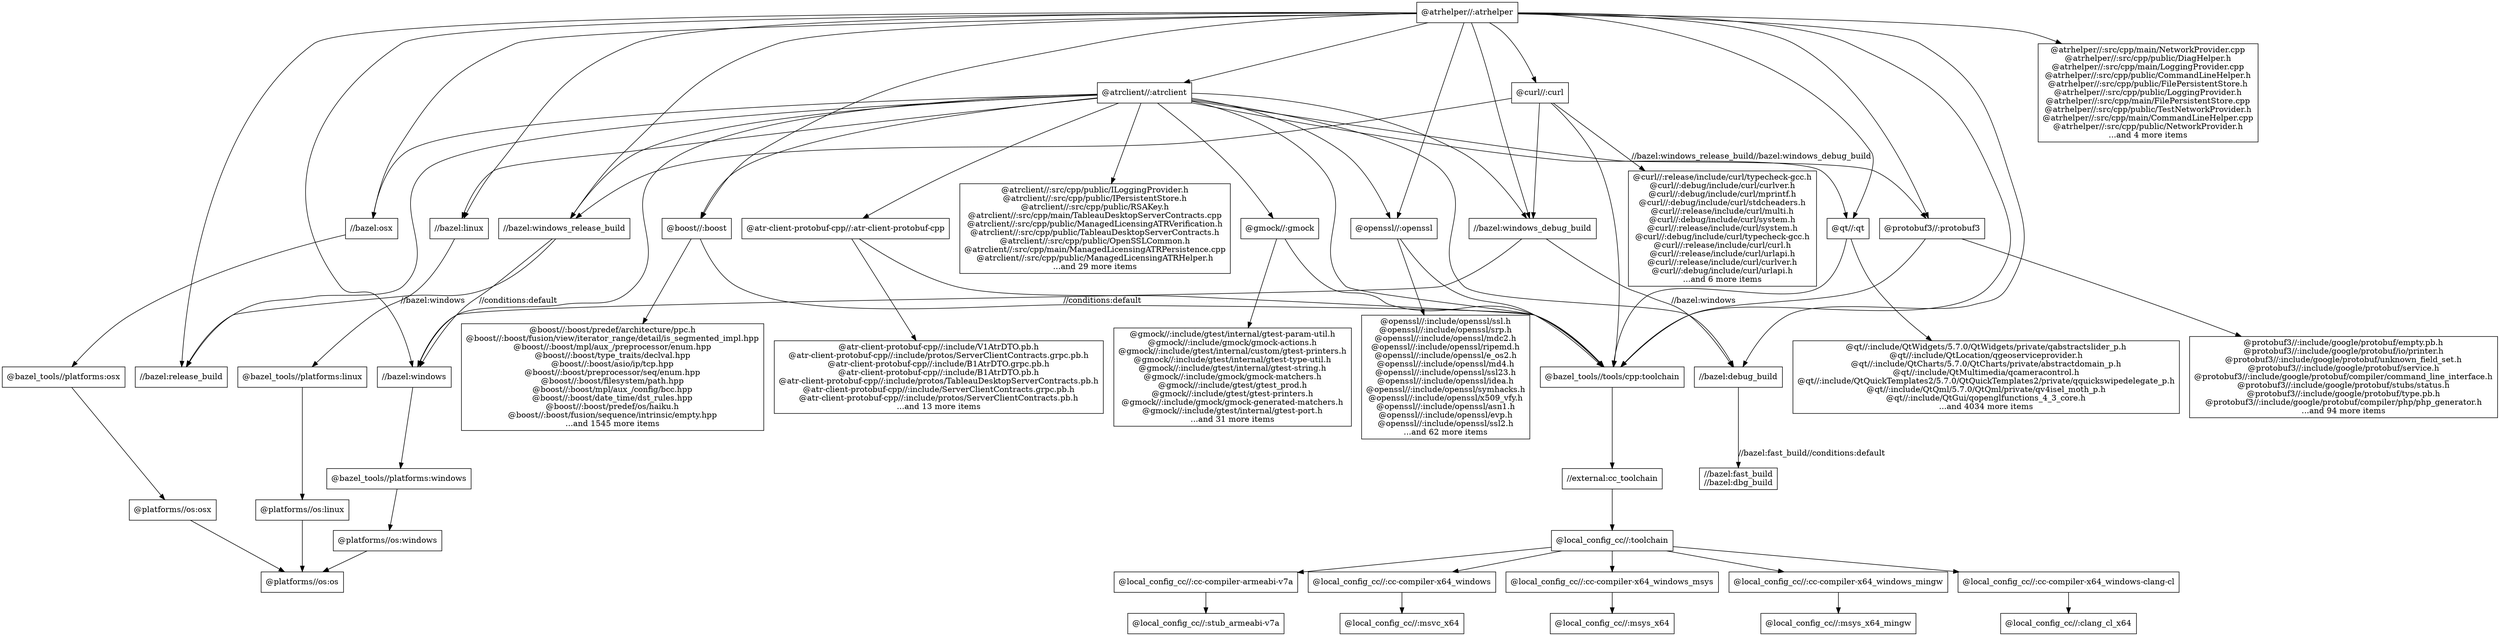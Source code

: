 digraph mygraph {
	graph [bb="0,0,3879.5,1133"];
	node [label="\N",
		shape=box
	];
	"@atrhelper//:atrhelper"	 [height=0.5,
		pos="1119.5,1115",
		width=1.8889];
	"@atrclient//:atrclient"	 [height=0.5,
		pos="1282.5,973.5",
		width=1.7639];
	"@atrhelper//:atrhelper" -> "@atrclient//:atrclient"	 [pos="e,1262.6,991.53 1139.5,1096.9 1168.4,1072.1 1222,1026.3 1254.8,998.24"];
	"//bazel:linux"	 [height=0.5,
		pos="1119.5,734.5",
		width=1.1389];
	"@atrhelper//:atrhelper" -> "//bazel:linux"	 [pos="e,1119.5,752.85 1119.5,1096.8 1119.5,1036.8 1119.5,836.95 1119.5,763.18"];
	"//bazel:windows"	 [height=0.5,
		pos="779.5,473",
		width=1.4722];
	"@atrhelper//:atrhelper" -> "//bazel:windows"	 [pos="e,795.39,491.24 1051.2,1097.8 1028.6,1089.6 1004.8,1077.5 987.5,1060 912.4,983.84 926.65,939.46 899.5,836 872.62,733.56 904.96,698.68 \
866.5,600 851.41,561.28 822.31,522.86 801.93,498.82"];
	"//bazel:release_build"	 [height=0.5,
		pos="644.5,473",
		width=1.7778];
	"@atrhelper//:atrhelper" -> "//bazel:release_build"	 [pos="e,580.33,484.5 1051.3,1111.6 961.55,1107.8 799.06,1098.7 661.5,1079 406.98,1042.6 270.37,1055.5 136.5,836 89.524,758.97 83.074,705.7 \
136.5,633 188.38,562.4 442.1,509.15 570.2,486.29"];
	"//bazel:debug_build"	 [height=0.5,
		pos="62.5,473",
		width=1.7361];
	"@atrhelper//:atrhelper" -> "//bazel:debug_build"	 [pos="e,58.785,491.21 1051.2,1114.5 845.21,1115.3 240.01,1113.1 170.5,1060 -7.8103,923.81 38.497,597.76 56.807,501.31"];
	"//bazel:windows_debug_build"	 [height=0.5,
		pos="518.5,734.5",
		width=2.5417];
	"@atrhelper//:atrhelper" -> "//bazel:windows_debug_build"	 [pos="e,528.45,752.54 1051.3,1111.4 919.28,1105.6 639.11,1090 607.5,1060 540.2,996.22 601.92,942.58 574.5,854 564.21,820.76 546.23,784.94 \
533.42,761.49"];
	"//bazel:windows_release_build"	 [height=0.5,
		pos="759.5,734.5",
		width=2.5833];
	"@atrhelper//:atrhelper" -> "//bazel:windows_release_build"	 [pos="e,758.97,752.82 1051.5,1112.6 986.2,1109.9 893.64,1102 866.5,1079 769.69,996.93 759.15,828.75 758.92,762.85"];
	"//bazel:osx"	 [height=0.5,
		pos="946.5,734.5",
		width=1.0556];
	"@atrhelper//:atrhelper" -> "//bazel:osx"	 [pos="e,949.74,752.8 1108,1096.9 1082.2,1058 1019.3,959.27 982.5,869 968.04,833.47 957.6,790.29 951.8,762.84"];
	"@boost//:boost"	 [height=0.5,
		pos="2586.5,734.5",
		width=1.4444];
	"@atrhelper//:atrhelper" -> "@boost//:boost"	 [pos="e,2580.2,752.85 1187.7,1113.5 1422.8,1111.7 2190.6,1104 2298.5,1079 2318.5,1074.4 2327.1,1075.5 2340.5,1060 2392.7,999.45 2335.4,\
945.8 2389.5,887 2433.2,839.5 2475.8,877.19 2525.5,836 2549.3,816.26 2566.3,784.66 2576.2,762.17"];
	"@curl//:curl"	 [height=0.5,
		pos="657.5,973.5",
		width=1.1389];
	"@atrhelper//:atrhelper" -> "@curl//:curl"	 [pos="e,676.34,991.72 1051.3,1110 974.49,1104.9 854.9,1094.6 812.5,1079 762.68,1060.6 713.23,1023.1 684.02,998.33"];
	"@openssl//:openssl"	 [height=0.5,
		pos="2165.5,734.5",
		width=1.7361];
	"@atrhelper//:atrhelper" -> "@openssl//:openssl"	 [pos="e,2156.5,752.6 1187.8,1101.7 1342.2,1072.5 1728.3,992.34 2032.5,869 2061.1,857.42 2070.4,856.38 2093.5,836 2117.9,814.52 2138.6,\
783.3 2151.5,761.37"];
	"@protobuf3//:protobuf3"	 [height=0.5,
		pos="2360.5,734.5",
		width=2.1111];
	"@atrhelper//:atrhelper" -> "@protobuf3//:protobuf3"	 [pos="e,2353.7,752.54 1187.8,1114.2 1429,1114.7 2228.8,1113.8 2270.5,1079 2349,1013.5 2290.7,952.4 2318.5,854 2327.6,821.84 2340.8,785.75 \
2350,761.95"];
	"@qt//:qt"	 [height=0.5,
		pos="2485.5,734.5",
		width=0.86111];
	"@atrhelper//:atrhelper" -> "@qt//:qt"	 [pos="e,2483.7,752.6 1187.8,1113.9 1421.5,1113.5 2179.5,1109.5 2284.5,1079 2385.3,1049.7 2282.5,928.53 2356.5,854 2384.9,825.35 2414.5,\
861.87 2445.5,836 2467.4,817.71 2477.4,785.73 2481.9,762.75"];
	"@bazel_tools//tools/cpp:toolchain"	 [height=0.5,
		pos="2065.5,473",
		width=2.8889];
	"@atrhelper//:atrhelper" -> "@bazel_tools//tools/cpp:toolchain"	 [pos="e,2082.9,491.06 1187.9,1114.4 1298.4,1113.7 1522.4,1105.9 1705.5,1060 1954,997.74 2094.9,1049.4 2236.5,836 2286.4,760.82 2273.7,\
715.2 2236.5,633 2222.4,601.72 2203.8,605.2 2178.5,582 2147.6,553.66 2112.8,520.18 2090.1,498.09"];
	"@atrhelper//:src/cpp/main/NetworkProvider.cpp\n@atrhelper//:src/cpp/public/DiagHelper.h\n@atrhelper//:src/cpp/main/LoggingProvider.cpp\n@\
atrhelper//:src/cpp/public/CommandLineHelper.h\n@atrhelper//:src/cpp/public/FilePersistentStore.h\n@atrhelper//:src/cpp/public/LoggingProvider.h\n@\
atrhelper//:src/cpp/main/FilePersistentStore.cpp\n@atrhelper//:src/cpp/public/TestNetworkProvider.h\n@atrhelper//:src/cpp/main/CommandLineHelper.cpp\n@\
atrhelper//:src/cpp/public/NetworkProvider.h\n...and 4 more items"	 [height=2.4028,
		pos="2553.5,973.5",
		width=4.2917];
	"@atrhelper//:atrhelper" -> "@atrhelper//:src/cpp/main/NetworkProvider.cpp\n@atrhelper//:src/cpp/public/DiagHelper.h\n@atrhelper//:src/cpp/main/LoggingProvider.cpp\n@\
atrhelper//:src/cpp/public/CommandLineHelper.h\n@atrhelper//:src/cpp/public/FilePersistentStore.h\n@atrhelper//:src/cpp/public/LoggingProvider.h\n@\
atrhelper//:src/cpp/main/FilePersistentStore.cpp\n@atrhelper//:src/cpp/public/TestNetworkProvider.h\n@atrhelper//:src/cpp/main/CommandLineHelper.cpp\n@\
atrhelper//:src/cpp/public/NetworkProvider.h\n...and 4 more items"	 [pos="e,2431,1060.2 1187.7,1114.2 1434.1,1114.6 2269.9,1113.3 2384.5,1079 2397,1075.3 2409.5,1070.3 2421.7,1064.7"];
	"@atrclient//:atrclient" -> "//bazel:linux"	 [pos="e,1124.1,752.63 1259.5,955.29 1235.6,936.37 1198.4,903.97 1174.5,869 1151.6,835.4 1135.6,790.76 1127,762.57"];
	"@atrclient//:atrclient" -> "//bazel:windows"	 [pos="e,796.4,491.31 1270.7,955.25 1254,930.15 1223.8,881.57 1207.5,836 1176.6,749.58 1230.4,701.66 1169.5,633 1095.7,549.8 1027.6,623.67 \
924.5,582 876.82,562.73 830.78,523.9 803.81,498.43"];
	"@atrclient//:atrclient" -> "//bazel:release_build"	 [pos="e,650.78,491.3 1236.1,955.43 1186.8,934.85 1110.6,895.43 1069.5,836 1017.1,760.14 1091.7,698.2 1026.5,633 976.38,582.9 940.43,611.49 \
870.5,600 836.72,594.45 746.74,599.8 717.5,582 686.78,563.3 666.07,526.2 654.78,500.75"];
	"@atrclient//:atrclient" -> "//bazel:debug_build"	 [pos="e,125.32,488.29 1219,956.86 1159,938.52 1071.6,901.9 1026.5,836 974.91,760.54 1061.5,694.06 993.5,633 965.6,607.95 693.56,620.72 \
656.5,615 630.19,610.94 624.35,606.38 598.5,600 433.24,559.21 238.55,514.2 135.33,490.58"];
	"@atrclient//:atrclient" -> "//bazel:windows_debug_build"	 [pos="e,536.72,752.54 1218.6,967.23 1102.4,955.78 850.64,922.37 657.5,836 614.14,816.61 570.85,782.37 544.38,759.31"];
	"@atrclient//:atrclient" -> "//bazel:windows_release_build"	 [pos="e,779.79,752.51 1218.9,956.51 1140.7,935.37 1005.4,893.93 899.5,836 858.35,813.49 815.09,780.86 787.74,758.94"];
	"@atrclient//:atrclient" -> "//bazel:osx"	 [pos="e,948.62,752.73 1218.9,964.68 1155.4,953.71 1058.8,927.99 998.5,869 969.05,840.19 955.94,792.76 950.35,762.88"];
	"@atrclient//:atrclient" -> "@boost//:boost"	 [pos="e,2581.4,752.77 1346,965.4 1512.1,946.88 1972.8,895.6 2356.5,854 2394,849.93 2493.6,856.24 2525.5,836 2552.2,819.06 2568.9,785.83 \
2578,762.23"];
	"@atrclient//:atrclient" -> "@openssl//:openssl"	 [pos="e,2157.7,752.84 1346.1,965.75 1468.9,952.12 1746.6,918.35 1976.5,869 2029.3,857.66 2049.3,867.04 2093.5,836 2120.4,817.12 2140.9,\
784.87 2153,762"];
	"@atrclient//:atrclient" -> "@protobuf3//:protobuf3"	 [pos="e,2345.2,752.8 1346,965.83 1475.7,951.75 1779.9,916.38 2032.5,869 2060.8,863.69 2067.2,859.16 2095.5,854 2157.7,842.67 2178.4,860.84 \
2236.5,836 2277.2,818.6 2315.4,783.79 2338.3,760.07"];
	"@atrclient//:atrclient" -> "@qt//:qt"	 [pos="e,2484.1,752.76 1346.2,968.4 1482.1,958.73 1810.2,930.55 2078.5,869 2099,864.29 2102.8,857.96 2123.5,854 2158.7,847.27 2416.4,856.93 \
2445.5,836 2468.9,819.16 2478.6,786.38 2482.6,762.84"];
	"@atrclient//:atrclient" -> "@bazel_tools//tools/cpp:toolchain"	 [pos="e,2050.6,491.25 1346.1,967.66 1491.2,955.28 1840.7,917.54 1920.5,836 1984.8,770.36 1924.7,718.01 1959.5,633 1980.7,581.37 2019.8,\
528.95 2044.1,499.06"];
	"@atr-client-protobuf-cpp//:atr-client-protobuf-cpp"	 [height=0.5,
		pos="1364.5,734.5",
		width=4.1111];
	"@atrclient//:atrclient" -> "@atr-client-protobuf-cpp//:atr-client-protobuf-cpp"	 [pos="e,1358.5,752.71 1288.4,955.46 1302.5,914.73 1338.2,811.51 1355.2,762.34"];
	"@gmock//:gmock"	 [height=0.5,
		pos="2026.5,734.5",
		width=1.6111];
	"@atrclient//:atrclient" -> "@gmock//:gmock"	 [pos="e,2022.5,752.71 1346,969.83 1494.1,962.5 1857,937.82 1954.5,869 1990.8,843.36 2010.6,793.44 2019.8,762.44"];
	"@atrclient//:src/cpp/public/ILoggingProvider.h\n@atrclient//:src/cpp/public/IPersistentStore.h\n@atrclient//:src/cpp/public/RSAKey.h\n@\
atrclient//:src/cpp/main/TableauDesktopServerContracts.cpp\n@atrclient//:src/cpp/public/ManagedLicensingATRVerification.h\n@atrclient//:\
src/cpp/public/TableauDesktopServerContracts.h\n@atrclient//:src/cpp/public/OpenSSLCommon.h\n@atrclient//:src/cpp/main/ManagedLicensingATRPersistence.cpp\n@\
atrclient//:src/cpp/public/ManagedLicensingATRHelper.h\n...and 29 more items"	 [height=2.1944,
		pos="1721.5,734.5",
		width=5.2917];
	"@atrclient//:atrclient" -> "@atrclient//:src/cpp/public/ILoggingProvider.h\n@atrclient//:src/cpp/public/IPersistentStore.h\n@atrclient//:src/cpp/public/RSAKey.h\n@\
atrclient//:src/cpp/main/TableauDesktopServerContracts.cpp\n@atrclient//:src/cpp/public/ManagedLicensingATRVerification.h\n@atrclient//:\
src/cpp/public/TableauDesktopServerContracts.h\n@atrclient//:src/cpp/public/OpenSSLCommon.h\n@atrclient//:src/cpp/main/ManagedLicensingATRPersistence.cpp\n@\
atrclient//:src/cpp/public/ManagedLicensingATRHelper.h\n...and 29 more items"	 [pos="e,1577,813.53 1314.1,955.46 1366.8,927 1476,868.03 1568.1,818.31"];
	"@bazel_tools//platforms:linux"	 [height=0.5,
		pos="1025.5,473",
		width=2.5417];
	"//bazel:linux" -> "@bazel_tools//platforms:linux"	 [pos="e,1031.7,491.09 1113.3,716.47 1097.3,672.3 1054.4,553.77 1035.1,500.53"];
	"@bazel_tools//platforms:windows"	 [height=0.5,
		pos="774.5,273",
		width=2.875];
	"//bazel:windows" -> "@bazel_tools//platforms:windows"	 [pos="e,774.93,291.04 779.07,454.78 778.19,420.31 776.23,342.65 775.19,301.22"];
	"//bazel:fast_build\n//bazel:dbg_build"	 [height=0.52778,
		pos="62.5,273",
		width=1.5694];
	"//bazel:debug_build" -> "//bazel:fast_build\n//bazel:dbg_build"	 [label="//bazel:fast_build//conditions:default",
		lp="163.5,328",
		pos="e,62.5,292.18 62.5,454.78 62.5,420.59 62.5,343.87 62.5,302.21"];
	"//bazel:windows_debug_build" -> "//bazel:windows"	 [label="//conditions:default",
		lp="603,607.5",
		pos="e,774.97,491.28 516.78,716.06 515,687.13 516.19,629.5 549.5,600 577.61,575.11 686.06,602.52 717.5,582 746.14,563.31 763.06,526.47 \
771.81,501.06"];
	"//bazel:windows_debug_build" -> "//bazel:debug_build"	 [label="//bazel:windows",
		lp="427.5,607.5",
		pos="e,115.83,491.05 504.66,716.3 486.5,694.61 452.77,657.23 417.5,633 323.62,568.49 199.33,519.96 125.47,494.36"];
	"//bazel:windows_release_build" -> "//bazel:windows"	 [label="//conditions:default",
		lp="813,607.5",
		pos="e,775.92,491.02 758.63,716.18 757.55,690.69 756.22,641.59 759.5,600 762.21,565.61 769.03,526.43 773.95,501.01"];
	"//bazel:windows_release_build" -> "//bazel:release_build"	 [label="//bazel:windows",
		lp="710.5,607.5",
		pos="e,644.25,491.27 740.82,716.23 718.89,694.77 683.26,655.96 665.5,615 649.43,577.95 645.32,530.86 644.44,501.57"];
	"@bazel_tools//platforms:osx"	 [height=0.5,
		pos="906.5,328",
		width=2.4583];
	"//bazel:osx" -> "@bazel_tools//platforms:osx"	 [pos="e,907.29,346.22 943.58,716.28 938.92,688.23 929.78,630.88 924.5,582 915.66,500.13 910.13,402.86 907.79,356.38"];
	"@boost//:boost" -> "@bazel_tools//tools/cpp:toolchain"	 [pos="e,2077.4,491.13 2580.9,716.28 2572.6,693.5 2554.8,653.8 2525.5,633 2468.1,592.22 2440.1,610.64 2370.5,600 2285.8,587.05 2256.5,617.58 \
2178.5,582 2138.4,563.68 2103.6,525.05 2083.6,499.31"];
	"@boost//:boost/predef/architecture/ppc.h\n@boost//:boost/fusion/view/iterator_range/detail/is_segmented_impl.hpp\n@boost//:boost/\
mpl/aux_/preprocessor/enum.hpp\n@boost//:boost/type_traits/declval.hpp\n@boost//:boost/asio/ip/tcp.hpp\n@boost//:boost/preprocessor/\
seq/enum.hpp\n@boost//:boost/filesystem/path.hpp\n@boost//:boost/mpl/aux_/config/bcc.hpp\n@boost//:boost/date_time/dst_rules.hpp\n@\
boost//:boost/predef/os/haiku.h\n@boost//:boost/fusion/sequence/intrinsic/empty.hpp\n...and 1545 more items"	 [height=2.6111,
		pos="3668.5,473",
		width=5.8611];
	"@boost//:boost" -> "@boost//:boost/predef/architecture/ppc.h\n@boost//:boost/fusion/view/iterator_range/detail/is_segmented_impl.hpp\n@boost//:boost/\
mpl/aux_/preprocessor/enum.hpp\n@boost//:boost/type_traits/declval.hpp\n@boost//:boost/asio/ip/tcp.hpp\n@boost//:boost/preprocessor/\
seq/enum.hpp\n@boost//:boost/filesystem/path.hpp\n@boost//:boost/mpl/aux_/config/bcc.hpp\n@boost//:boost/date_time/dst_rules.hpp\n@\
boost//:boost/predef/os/haiku.h\n@boost//:boost/fusion/sequence/intrinsic/empty.hpp\n...and 1545 more items"	 [pos="e,3489.2,567.05 2638.7,729.48 2775,717.9 3151.3,678.91 3448.5,582 3458.8,578.64 3469.2,574.88 3479.6,570.84"];
	"@curl//:curl" -> "//bazel:windows_debug_build"	 [pos="e,531.39,752.65 649.99,955.22 639.59,931.78 619.79,888.84 599.5,854 580.15,820.78 554.7,784.56 537.53,761.02"];
	"@curl//:curl" -> "//bazel:windows_release_build"	 [pos="e,752.09,752.71 664.84,955.46 682.4,914.64 726.97,811.08 748.08,762.03"];
	"@curl//:curl" -> "@bazel_tools//tools/cpp:toolchain"	 [pos="e,2053.9,491.02 654.56,955.34 644.28,892.94 612.97,679.31 657.5,633 682.43,607.07 1918.4,595.97 1951.5,582 1992.6,564.69 2027.7,\
525.43 2047.7,499.32"];
	"@curl//:release/include/curl/typecheck-gcc.h\n@curl//:debug/include/curl/curlver.h\n@curl//:debug/include/curl/mprintf.h\n@curl//:\
debug/include/curl/stdcheaders.h\n@curl//:release/include/curl/multi.h\n@curl//:debug/include/curl/system.h\n@curl//:release/include/\
curl/system.h\n@curl//:debug/include/curl/typecheck-gcc.h\n@curl//:release/include/curl/curl.h\n@curl//:release/include/curl/urlapi.h\n@\
curl//:release/include/curl/curlver.h\n@curl//:debug/include/curl/urlapi.h\n...and 6 more items"	 [height=2.8194,
		pos="277.5,734.5",
		width=3.6528];
	"@curl//:curl" -> "@curl//:release/include/curl/typecheck-gcc.h\n@curl//:debug/include/curl/curlver.h\n@curl//:debug/include/curl/mprintf.h\n@curl//:\
debug/include/curl/stdcheaders.h\n@curl//:release/include/curl/multi.h\n@curl//:debug/include/curl/system.h\n@curl//:release/include/\
curl/system.h\n@curl//:debug/include/curl/typecheck-gcc.h\n@curl//:release/include/curl/curl.h\n@curl//:release/include/curl/urlapi.h\n@\
curl//:release/include/curl/curlver.h\n@curl//:debug/include/curl/urlapi.h\n...and 6 more items"	 [label="//bazel:windows_release_build//bazel:windows_debug_build",
		lp="427,861.5",
		pos="e,246.31,836.03 616.26,968.1 523.38,957.25 302.51,925.88 258.5,869 253.09,862.01 249.7,854.19 247.83,845.92"];
	"@openssl//:openssl" -> "@bazel_tools//tools/cpp:toolchain"	 [pos="e,2072.1,491.09 2158.9,716.47 2141.9,672.3 2096.2,553.77 2075.7,500.53"];
	"@openssl//:include/openssl/ssl.h\n@openssl//:include/openssl/srp.h\n@openssl//:include/openssl/mdc2.h\n@openssl//:include/openssl/\
ripemd.h\n@openssl//:include/openssl/e_os2.h\n@openssl//:include/openssl/md4.h\n@openssl//:include/openssl/ssl23.h\n@openssl//:include/\
openssl/idea.h\n@openssl//:include/openssl/symhacks.h\n@openssl//:include/openssl/x509_vfy.h\n@openssl//:include/openssl/asn1.h\n@\
openssl//:include/openssl/evp.h\n@openssl//:include/openssl/ssl2.h\n...and 62 more items"	 [height=3.0278,
		pos="2307.5,473",
		width=3.3194];
	"@openssl//:openssl" -> "@openssl//:include/openssl/ssl.h\n@openssl//:include/openssl/srp.h\n@openssl//:include/openssl/mdc2.h\n@openssl//:include/openssl/\
ripemd.h\n@openssl//:include/openssl/e_os2.h\n@openssl//:include/openssl/md4.h\n@openssl//:include/openssl/ssl23.h\n@openssl//:include/\
openssl/idea.h\n@openssl//:include/openssl/symhacks.h\n@openssl//:include/openssl/x509_vfy.h\n@openssl//:include/openssl/asn1.h\n@\
openssl//:include/openssl/evp.h\n@openssl//:include/openssl/ssl2.h\n...and 62 more items"	 [pos="e,2248.4,582.09 2174.8,716.47 2188.9,690.73 2216.8,639.74 2243.4,591.13"];
	"@protobuf3//:protobuf3" -> "@bazel_tools//tools/cpp:toolchain"	 [pos="e,2078.3,491.37 2354.1,716.39 2342.3,687.42 2314.3,629.04 2270.5,600 2235.8,576.98 2215.5,601.17 2178.5,582 2139.7,561.92 2105.1,\
524.45 2084.7,499.36"];
	"@protobuf3//:include/google/protobuf/empty.pb.h\n@protobuf3//:include/google/protobuf/io/printer.h\n@protobuf3//:include/google/\
protobuf/unknown_field_set.h\n@protobuf3//:include/google/protobuf/service.h\n@protobuf3//:include/google/protobuf/compiler/command_\
line_interface.h\n@protobuf3//:include/google/protobuf/stubs/status.h\n@protobuf3//:include/google/protobuf/type.pb.h\n@protobuf3//:\
include/google/protobuf/compiler/php/php_generator.h\n...and 94 more items"	 [height=1.9861,
		pos="2662.5,473",
		width=6.0278];
	"@protobuf3//:protobuf3" -> "@protobuf3//:include/google/protobuf/empty.pb.h\n@protobuf3//:include/google/protobuf/io/printer.h\n@protobuf3//:include/google/\
protobuf/unknown_field_set.h\n@protobuf3//:include/google/protobuf/service.h\n@protobuf3//:include/google/protobuf/compiler/command_\
line_interface.h\n@protobuf3//:include/google/protobuf/stubs/status.h\n@protobuf3//:include/google/protobuf/type.pb.h\n@protobuf3//:\
include/google/protobuf/compiler/php/php_generator.h\n...and 94 more items"	 [pos="e,2555.6,544.67 2372.9,716.43 2388.6,695.54 2416.9,659.65 2445.5,633 2476.7,603.88 2513.3,575.28 2547.5,550.54"];
	"@qt//:qt" -> "@bazel_tools//tools/cpp:toolchain"	 [pos="e,2077.9,491.18 2483.6,716.45 2480.2,693.86 2470.7,654.37 2445.5,633 2392.8,588.31 2361.5,612.68 2293.5,600 2242.6,590.51 2224.9,\
604.92 2178.5,582 2139.2,562.56 2104.4,524.58 2084.2,499.24"];
	"@qt//:include/QtWidgets/5.7.0/QtWidgets/private/qabstractslider_p.h\n@qt//:include/QtLocation/qgeoserviceprovider.h\n@qt//:include/\
QtCharts/5.7.0/QtCharts/private/abstractdomain_p.h\n@qt//:include/QtMultimedia/qcameracontrol.h\n@qt//:include/QtQuickTemplates2/\
5.7.0/QtQuickTemplates2/private/qquickswipedelegate_p.h\n@qt//:include/QtQml/5.7.0/QtQml/private/qv4isel_moth_p.h\n@qt//:include/\
QtGui/qopenglfunctions_4_3_core.h\n...and 4034 more items"	 [height=1.7778,
		pos="3168.5,473",
		width=7.5139];
	"@qt//:qt" -> "@qt//:include/QtWidgets/5.7.0/QtWidgets/private/qabstractslider_p.h\n@qt//:include/QtLocation/qgeoserviceprovider.h\n@qt//:include/\
QtCharts/5.7.0/QtCharts/private/abstractdomain_p.h\n@qt//:include/QtMultimedia/qcameracontrol.h\n@qt//:include/QtQuickTemplates2/\
5.7.0/QtQuickTemplates2/private/qquickswipedelegate_p.h\n@qt//:include/QtQml/5.7.0/QtQml/private/qv4isel_moth_p.h\n@qt//:include/\
QtGui/qopenglfunctions_4_3_core.h\n...and 4034 more items"	 [pos="e,3023.8,537.05 2487.2,716.17 2490.3,693.26 2499.5,653.42 2525.5,633 2653.6,532.37 2730.8,622.91 2888.5,582 2930.1,571.2 2974,556.13 \
3014.4,540.67"];
	"//external:cc_toolchain"	 [height=0.5,
		pos="2065.5,273",
		width=1.9722];
	"@bazel_tools//tools/cpp:toolchain" -> "//external:cc_toolchain"	 [pos="e,2065.5,291.04 2065.5,454.78 2065.5,420.31 2065.5,342.65 2065.5,301.22"];
	"@atr-client-protobuf-cpp//:atr-client-protobuf-cpp" -> "@bazel_tools//tools/cpp:toolchain"	 [pos="e,2053.1,491.4 1384.7,716.21 1413.2,692.96 1467.6,652.3 1521.5,633 1702.7,568.14 1777.2,663.66 1951.5,582 1991.4,563.29 2026.4,525.12 \
2046.7,499.54"];
	"@atr-client-protobuf-cpp//:include/V1AtrDTO.pb.h\n@atr-client-protobuf-cpp//:include/protos/ServerClientContracts.grpc.pb.h\n@atr-client-protobuf-cpp//:\
include/B1AtrDTO.grpc.pb.h\n@atr-client-protobuf-cpp//:include/B1AtrDTO.pb.h\n@atr-client-protobuf-cpp//:include/protos/TableauDesktopServerContracts.pb.h\n@\
atr-client-protobuf-cpp//:include/ServerClientContracts.grpc.pb.h\n@atr-client-protobuf-cpp//:include/protos/ServerClientContracts.pb.h\n...and \
13 more items"	 [height=1.7778,
		pos="1367.5,473",
		width=6.4444];
	"@atr-client-protobuf-cpp//:atr-client-protobuf-cpp" -> "@atr-client-protobuf-cpp//:include/V1AtrDTO.pb.h\n@atr-client-protobuf-cpp//:include/protos/ServerClientContracts.grpc.pb.h\n@atr-client-protobuf-cpp//:\
include/B1AtrDTO.grpc.pb.h\n@atr-client-protobuf-cpp//:include/B1AtrDTO.pb.h\n@atr-client-protobuf-cpp//:include/protos/TableauDesktopServerContracts.pb.h\n@\
atr-client-protobuf-cpp//:include/ServerClientContracts.grpc.pb.h\n@atr-client-protobuf-cpp//:include/protos/ServerClientContracts.pb.h\n...and \
13 more items"	 [pos="e,1366.8,537.17 1364.7,716.47 1365.1,682.75 1366,605.71 1366.7,547.45"];
	"@gmock//:gmock" -> "@bazel_tools//tools/cpp:toolchain"	 [pos="e,2062.9,491.09 2029.1,716.47 2035.7,672.48 2053.4,554.76 2061.4,501.2"];
	"@gmock//:include/gtest/internal/gtest-param-util.h\n@gmock//:include/gmock/gmock-actions.h\n@gmock//:include/gtest/internal/custom/\
gtest-printers.h\n@gmock//:include/gtest/internal/gtest-type-util.h\n@gmock//:include/gtest/internal/gtest-string.h\n@gmock//:include/\
gmock/gmock-matchers.h\n@gmock//:include/gtest/gtest_prod.h\n@gmock//:include/gtest/gtest-printers.h\n@gmock//:include/gmock/gmock-generated-matchers.h\n@\
gmock//:include/gtest/internal/gtest-port.h\n...and 31 more items"	 [height=2.4028,
		pos="1780.5,473",
		width=4.5139];
	"@gmock//:gmock" -> "@gmock//:include/gtest/internal/gtest-param-util.h\n@gmock//:include/gmock/gmock-actions.h\n@gmock//:include/gtest/internal/custom/\
gtest-printers.h\n@gmock//:include/gtest/internal/gtest-type-util.h\n@gmock//:include/gtest/internal/gtest-string.h\n@gmock//:include/\
gmock/gmock-matchers.h\n@gmock//:include/gtest/gtest_prod.h\n@gmock//:include/gtest/gtest-printers.h\n@gmock//:include/gmock/gmock-generated-matchers.h\n@\
gmock//:include/gtest/internal/gtest-port.h\n...and 31 more items"	 [pos="e,1861.7,559.7 2010.4,716.47 1981.9,686.42 1920.8,621.95 1868.7,567.03"];
	"@platforms//os:linux"	 [height=0.5,
		pos="1025.5,218",
		width=1.8472];
	"@bazel_tools//platforms:linux" -> "@platforms//os:linux"	 [pos="e,1025.5,236.18 1025.5,454.61 1025.5,411.36 1025.5,298.65 1025.5,246.37"];
	"@platforms//os:os"	 [height=0.5,
		pos="890.5,91",
		width=1.6667];
	"@platforms//os:linux" -> "@platforms//os:os"	 [pos="e,909.2,109.31 1007,199.88 983.61,178.22 943.17,140.77 916.62,116.19"];
	"@platforms//os:osx"	 [height=0.5,
		pos="890.5,218",
		width=1.7639];
	"@bazel_tools//platforms:osx" -> "@platforms//os:osx"	 [pos="e,893.06,236.31 903.93,309.65 901.4,292.56 897.49,266.22 894.55,246.32"];
	"@platforms//os:windows"	 [height=0.5,
		pos="779.5,164",
		width=2.1806];
	"@bazel_tools//platforms:windows" -> "@platforms//os:windows"	 [pos="e,778.7,182.15 775.3,254.81 776.09,237.96 777.3,212.02 778.22,192.34"];
	"@platforms//os:windows" -> "@platforms//os:os"	 [pos="e,863.74,109.11 806.09,145.99 820.81,136.58 839.29,124.76 855.21,114.57"];
	"@platforms//os:osx" -> "@platforms//os:os"	 [pos="e,890.5,109.31 890.5,199.88 890.5,179.15 890.5,143.95 890.5,119.42"];
	"@local_config_cc//:toolchain"	 [height=0.5,
		pos="2065.5,164",
		width=2.5139];
	"//external:cc_toolchain" -> "@local_config_cc//:toolchain"	 [pos="e,2065.5,182.15 2065.5,254.81 2065.5,237.96 2065.5,212.02 2065.5,192.34"];
	"@local_config_cc//:cc-compiler-armeabi-v7a"	 [height=0.5,
		pos="2381.5,91",
		width=3.7361];
	"@local_config_cc//:toolchain" -> "@local_config_cc//:cc-compiler-armeabi-v7a"	 [pos="e,2305.6,109.05 2141.2,145.99 2187.7,135.53 2247.5,122.11 2295.8,111.26"];
	"@local_config_cc//:cc-compiler-x64_windows"	 [height=0.5,
		pos="2673.5,91",
		width=3.875];
	"@local_config_cc//:toolchain" -> "@local_config_cc//:cc-compiler-x64_windows"	 [pos="e,2534,108.29 2156.2,152.41 2253.3,141.07 2408.8,122.91 2524,109.46"];
	"@local_config_cc//:cc-compiler-x64_windows_msys"	 [height=0.5,
		pos="1384.5,91",
		width=4.3889];
	"@local_config_cc//:toolchain" -> "@local_config_cc//:cc-compiler-x64_windows_msys"	 [pos="e,1542.7,108.5 1974.7,153.54 1867.3,142.34 1686.4,123.47 1553.1,109.57"];
	"@local_config_cc//:cc-compiler-x64_windows_mingw"	 [height=0.5,
		pos="1722.5,91",
		width=4.4861];
	"@local_config_cc//:toolchain" -> "@local_config_cc//:cc-compiler-x64_windows_mingw"	 [pos="e,1804.9,109.05 1983.3,145.99 1932.6,135.49 1867.4,121.99 1814.9,111.12"];
	"@local_config_cc//:cc-compiler-x64_windows-clang-cl"	 [height=0.5,
		pos="2065.5,91",
		width=4.5417];
	"@local_config_cc//:toolchain" -> "@local_config_cc//:cc-compiler-x64_windows-clang-cl"	 [pos="e,2065.5,109.03 2065.5,145.81 2065.5,137.79 2065.5,128.05 2065.5,119.07"];
	"@local_config_cc//:stub_armeabi-v7a"	 [height=0.5,
		pos="2381.5,18",
		width=3.1806];
	"@local_config_cc//:cc-compiler-armeabi-v7a" -> "@local_config_cc//:stub_armeabi-v7a"	 [pos="e,2381.5,36.029 2381.5,72.813 2381.5,64.789 2381.5,55.047 2381.5,46.069"];
	"@local_config_cc//:msvc_x64"	 [height=0.5,
		pos="2673.5,18",
		width=2.6111];
	"@local_config_cc//:cc-compiler-x64_windows" -> "@local_config_cc//:msvc_x64"	 [pos="e,2673.5,36.029 2673.5,72.813 2673.5,64.789 2673.5,55.047 2673.5,46.069"];
	"@local_config_cc//:msys_x64"	 [height=0.5,
		pos="1384.5,18",
		width=2.5972];
	"@local_config_cc//:cc-compiler-x64_windows_msys" -> "@local_config_cc//:msys_x64"	 [pos="e,1384.5,36.029 1384.5,72.813 1384.5,64.789 1384.5,55.047 1384.5,46.069"];
	"@local_config_cc//:msys_x64_mingw"	 [height=0.5,
		pos="1722.5,18",
		width=3.2083];
	"@local_config_cc//:cc-compiler-x64_windows_mingw" -> "@local_config_cc//:msys_x64_mingw"	 [pos="e,1722.5,36.029 1722.5,72.813 1722.5,64.789 1722.5,55.047 1722.5,46.069"];
	"@local_config_cc//:clang_cl_x64"	 [height=0.5,
		pos="2065.5,18",
		width=2.8333];
	"@local_config_cc//:cc-compiler-x64_windows-clang-cl" -> "@local_config_cc//:clang_cl_x64"	 [pos="e,2065.5,36.029 2065.5,72.813 2065.5,64.789 2065.5,55.047 2065.5,46.069"];
}
